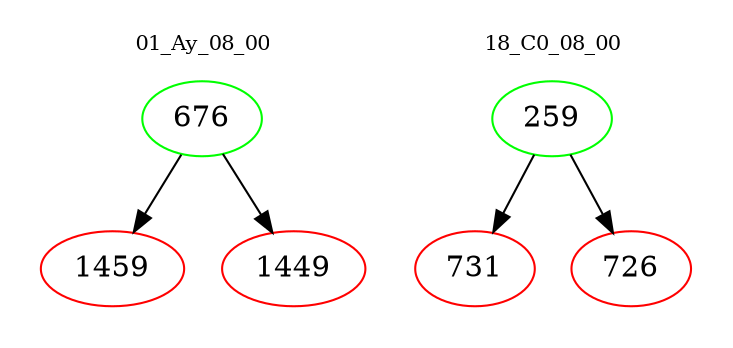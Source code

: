 digraph{
subgraph cluster_0 {
color = white
label = "01_Ay_08_00";
fontsize=10;
T0_676 [label="676", color="green"]
T0_676 -> T0_1459 [color="black"]
T0_1459 [label="1459", color="red"]
T0_676 -> T0_1449 [color="black"]
T0_1449 [label="1449", color="red"]
}
subgraph cluster_1 {
color = white
label = "18_C0_08_00";
fontsize=10;
T1_259 [label="259", color="green"]
T1_259 -> T1_731 [color="black"]
T1_731 [label="731", color="red"]
T1_259 -> T1_726 [color="black"]
T1_726 [label="726", color="red"]
}
}
